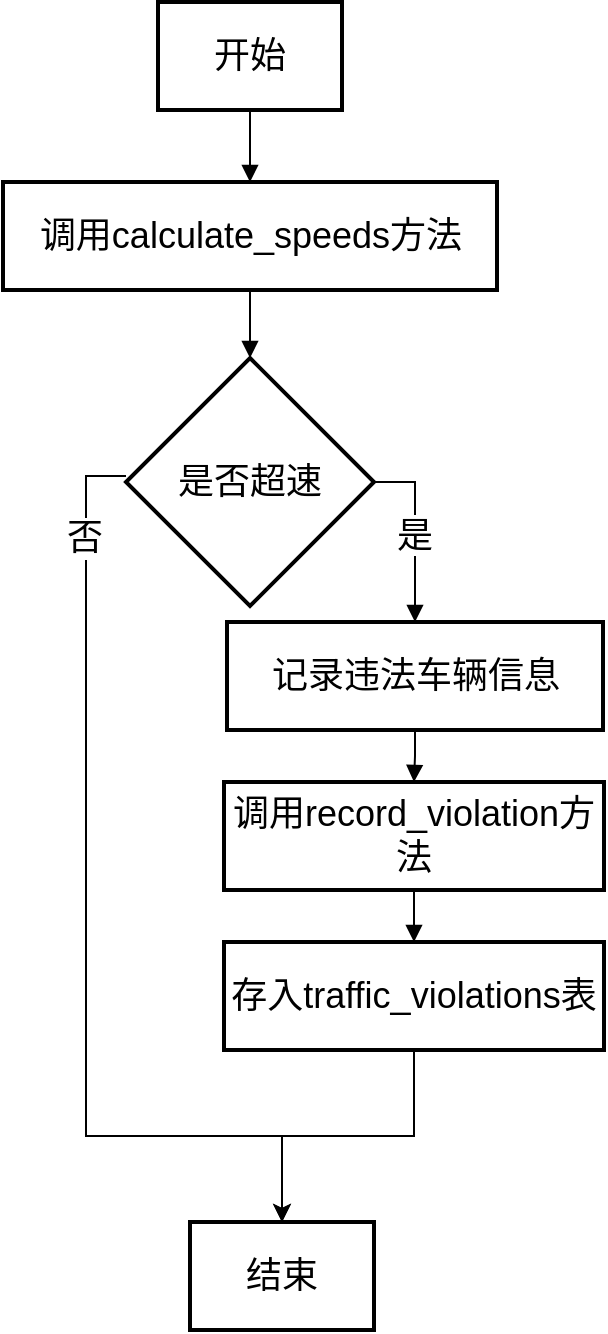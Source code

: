 <mxfile version="26.2.15">
  <diagram name="第 1 页" id="fuWVBwzkVWqvKXko8ywO">
    <mxGraphModel dx="2058" dy="1146" grid="1" gridSize="10" guides="1" tooltips="1" connect="1" arrows="1" fold="1" page="1" pageScale="1" pageWidth="827" pageHeight="1169" math="0" shadow="0">
      <root>
        <mxCell id="0" />
        <mxCell id="1" parent="0" />
        <mxCell id="xAZ6UwgoXjj4Eg5rHqsY-1" value="开始" style="whiteSpace=wrap;strokeWidth=2;fontSize=18;" parent="1" vertex="1">
          <mxGeometry x="97" y="50" width="92" height="54" as="geometry" />
        </mxCell>
        <mxCell id="xAZ6UwgoXjj4Eg5rHqsY-2" value="调用calculate_speeds方法" style="whiteSpace=wrap;strokeWidth=2;fontSize=18;" parent="1" vertex="1">
          <mxGeometry x="19.5" y="140" width="247" height="54" as="geometry" />
        </mxCell>
        <mxCell id="xAZ6UwgoXjj4Eg5rHqsY-22" style="edgeStyle=orthogonalEdgeStyle;rounded=0;orthogonalLoop=1;jettySize=auto;html=1;exitX=0;exitY=0.5;exitDx=0;exitDy=0;entryX=0.5;entryY=0;entryDx=0;entryDy=0;fontSize=18;" parent="1" target="xAZ6UwgoXjj4Eg5rHqsY-7" edge="1">
          <mxGeometry relative="1" as="geometry">
            <mxPoint x="81" y="287" as="sourcePoint" />
            <mxPoint x="159" y="659" as="targetPoint" />
            <Array as="points">
              <mxPoint x="61" y="287" />
              <mxPoint x="61" y="617" />
              <mxPoint x="159" y="617" />
            </Array>
          </mxGeometry>
        </mxCell>
        <mxCell id="xAZ6UwgoXjj4Eg5rHqsY-23" value="否" style="edgeLabel;html=1;align=center;verticalAlign=middle;resizable=0;points=[];fontSize=18;" parent="xAZ6UwgoXjj4Eg5rHqsY-22" vertex="1" connectable="0">
          <mxGeometry x="-0.794" y="-1" relative="1" as="geometry">
            <mxPoint as="offset" />
          </mxGeometry>
        </mxCell>
        <mxCell id="xAZ6UwgoXjj4Eg5rHqsY-3" value="是否超速" style="rhombus;strokeWidth=2;whiteSpace=wrap;fontSize=18;" parent="1" vertex="1">
          <mxGeometry x="81" y="228" width="124" height="124" as="geometry" />
        </mxCell>
        <mxCell id="xAZ6UwgoXjj4Eg5rHqsY-4" value="记录违法车辆信息" style="whiteSpace=wrap;strokeWidth=2;fontSize=18;" parent="1" vertex="1">
          <mxGeometry x="131.5" y="360" width="188" height="54" as="geometry" />
        </mxCell>
        <mxCell id="xAZ6UwgoXjj4Eg5rHqsY-5" value="调用record_violation方法" style="whiteSpace=wrap;strokeWidth=2;fontSize=18;" parent="1" vertex="1">
          <mxGeometry x="130" y="440" width="190" height="54" as="geometry" />
        </mxCell>
        <mxCell id="xAZ6UwgoXjj4Eg5rHqsY-18" style="edgeStyle=orthogonalEdgeStyle;rounded=0;orthogonalLoop=1;jettySize=auto;html=1;exitX=0.5;exitY=1;exitDx=0;exitDy=0;entryX=0.5;entryY=0;entryDx=0;entryDy=0;fontSize=18;" parent="1" source="xAZ6UwgoXjj4Eg5rHqsY-6" target="xAZ6UwgoXjj4Eg5rHqsY-7" edge="1">
          <mxGeometry relative="1" as="geometry" />
        </mxCell>
        <mxCell id="xAZ6UwgoXjj4Eg5rHqsY-6" value="存入traffic_violations表" style="whiteSpace=wrap;strokeWidth=2;fontSize=18;" parent="1" vertex="1">
          <mxGeometry x="130" y="520" width="190" height="54" as="geometry" />
        </mxCell>
        <mxCell id="xAZ6UwgoXjj4Eg5rHqsY-7" value="结束" style="whiteSpace=wrap;strokeWidth=2;fontSize=18;" parent="1" vertex="1">
          <mxGeometry x="113" y="660" width="92" height="54" as="geometry" />
        </mxCell>
        <mxCell id="xAZ6UwgoXjj4Eg5rHqsY-8" value="" style="startArrow=none;endArrow=block;exitX=0.5;exitY=1;entryX=0.5;entryY=0;rounded=0;edgeStyle=orthogonalEdgeStyle;fontSize=18;" parent="1" source="xAZ6UwgoXjj4Eg5rHqsY-1" target="xAZ6UwgoXjj4Eg5rHqsY-2" edge="1">
          <mxGeometry relative="1" as="geometry" />
        </mxCell>
        <mxCell id="xAZ6UwgoXjj4Eg5rHqsY-9" value="" style="curved=1;startArrow=none;endArrow=block;exitX=0.5;exitY=1;entryX=0.5;entryY=0;rounded=0;fontSize=18;" parent="1" source="xAZ6UwgoXjj4Eg5rHqsY-2" target="xAZ6UwgoXjj4Eg5rHqsY-3" edge="1">
          <mxGeometry relative="1" as="geometry">
            <Array as="points" />
          </mxGeometry>
        </mxCell>
        <mxCell id="xAZ6UwgoXjj4Eg5rHqsY-10" value="是" style="startArrow=none;endArrow=block;exitX=1;exitY=0.5;entryX=0.5;entryY=0;rounded=0;edgeStyle=orthogonalEdgeStyle;exitDx=0;exitDy=0;fontSize=18;" parent="1" source="xAZ6UwgoXjj4Eg5rHqsY-3" target="xAZ6UwgoXjj4Eg5rHqsY-4" edge="1">
          <mxGeometry relative="1" as="geometry" />
        </mxCell>
        <mxCell id="xAZ6UwgoXjj4Eg5rHqsY-11" value="" style="startArrow=none;endArrow=block;exitX=0.5;exitY=1;entryX=0.5;entryY=0;rounded=0;edgeStyle=orthogonalEdgeStyle;fontSize=18;" parent="1" source="xAZ6UwgoXjj4Eg5rHqsY-4" target="xAZ6UwgoXjj4Eg5rHqsY-5" edge="1">
          <mxGeometry relative="1" as="geometry" />
        </mxCell>
        <mxCell id="xAZ6UwgoXjj4Eg5rHqsY-12" value="" style="startArrow=none;endArrow=block;exitX=0.5;exitY=1;entryX=0.5;entryY=0;rounded=0;edgeStyle=orthogonalEdgeStyle;fontSize=18;" parent="1" source="xAZ6UwgoXjj4Eg5rHqsY-5" target="xAZ6UwgoXjj4Eg5rHqsY-6" edge="1">
          <mxGeometry relative="1" as="geometry" />
        </mxCell>
      </root>
    </mxGraphModel>
  </diagram>
</mxfile>

